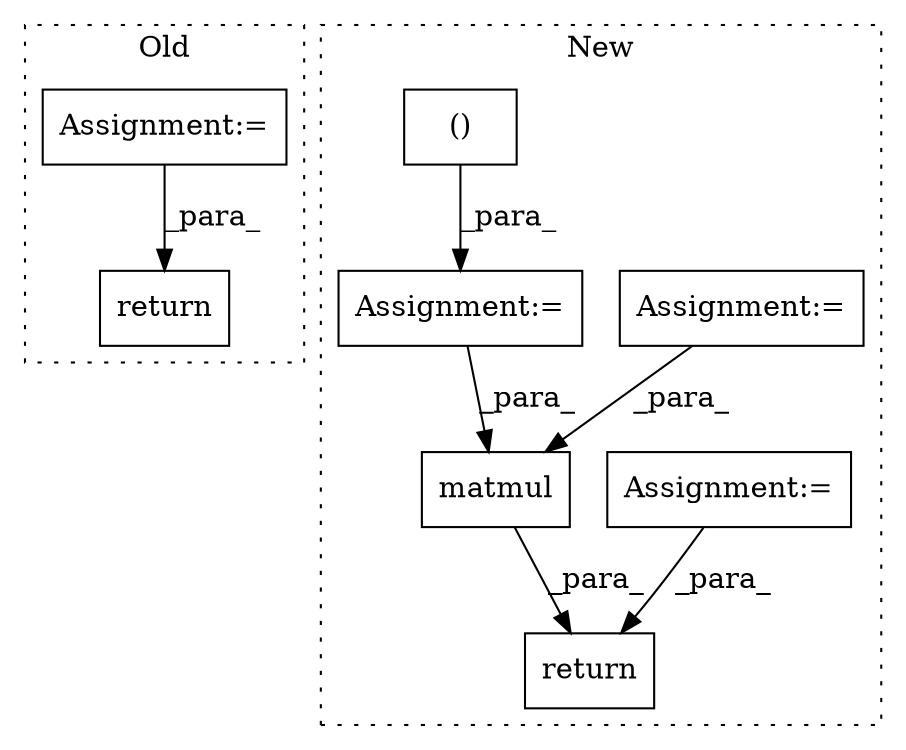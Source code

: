 digraph G {
subgraph cluster0 {
1 [label="return" a="41" s="22546" l="7" shape="box"];
4 [label="Assignment:=" a="7" s="22685" l="30" shape="box"];
label = "Old";
style="dotted";
}
subgraph cluster1 {
2 [label="matmul" a="32" s="23963,24079" l="7,1" shape="box"];
3 [label="return" a="41" s="24259" l="7" shape="box"];
5 [label="Assignment:=" a="7" s="23721" l="1" shape="box"];
6 [label="Assignment:=" a="7" s="24096" l="1" shape="box"];
7 [label="Assignment:=" a="7" s="23762" l="1" shape="box"];
8 [label="()" a="106" s="23868" l="62" shape="box"];
label = "New";
style="dotted";
}
2 -> 3 [label="_para_"];
4 -> 1 [label="_para_"];
5 -> 2 [label="_para_"];
6 -> 3 [label="_para_"];
7 -> 2 [label="_para_"];
8 -> 7 [label="_para_"];
}
